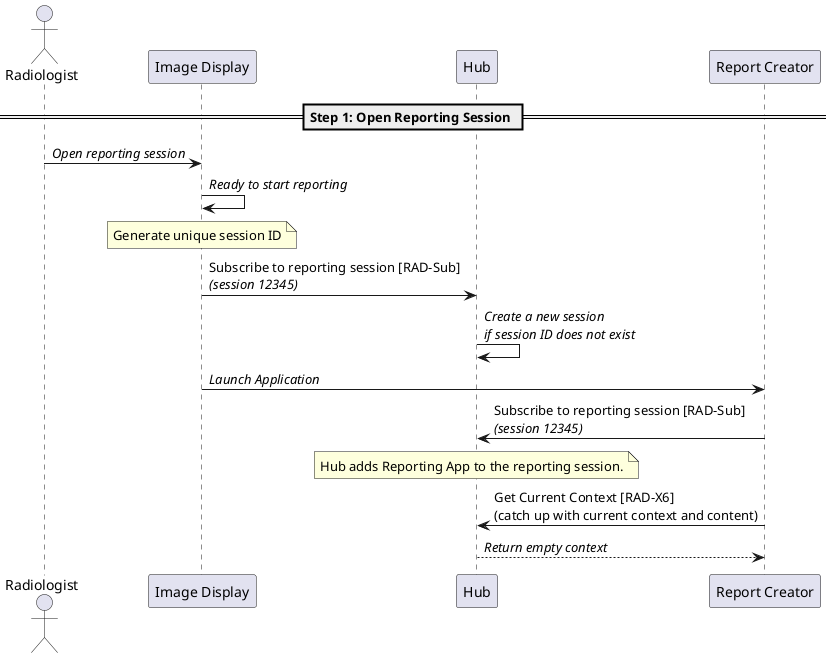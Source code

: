 @startuml

actor Radiologist as User
participant "Image Display" as PACS
participant "Hub" as Hub
participant "Report Creator" as Report

== Step 1: Open Reporting Session ==

User->PACS: //Open reporting session//
PACS->PACS: //Ready to start reporting//
note over PACS
Generate unique session ID
end note

PACS->Hub: Subscribe to reporting session [RAD-Sub]\n//(session 12345)//
Hub->Hub: //Create a new session//\n//if session ID does not exist//

PACS->Report: //Launch Application//

Report->Hub: Subscribe to reporting session [RAD-Sub]\n//(session 12345)//
note over Hub
Hub adds Reporting App to the reporting session.
end note

Report->Hub: Get Current Context [RAD-X6]\n(catch up with current context and content)
Hub-->Report: //Return empty context//

@enduml